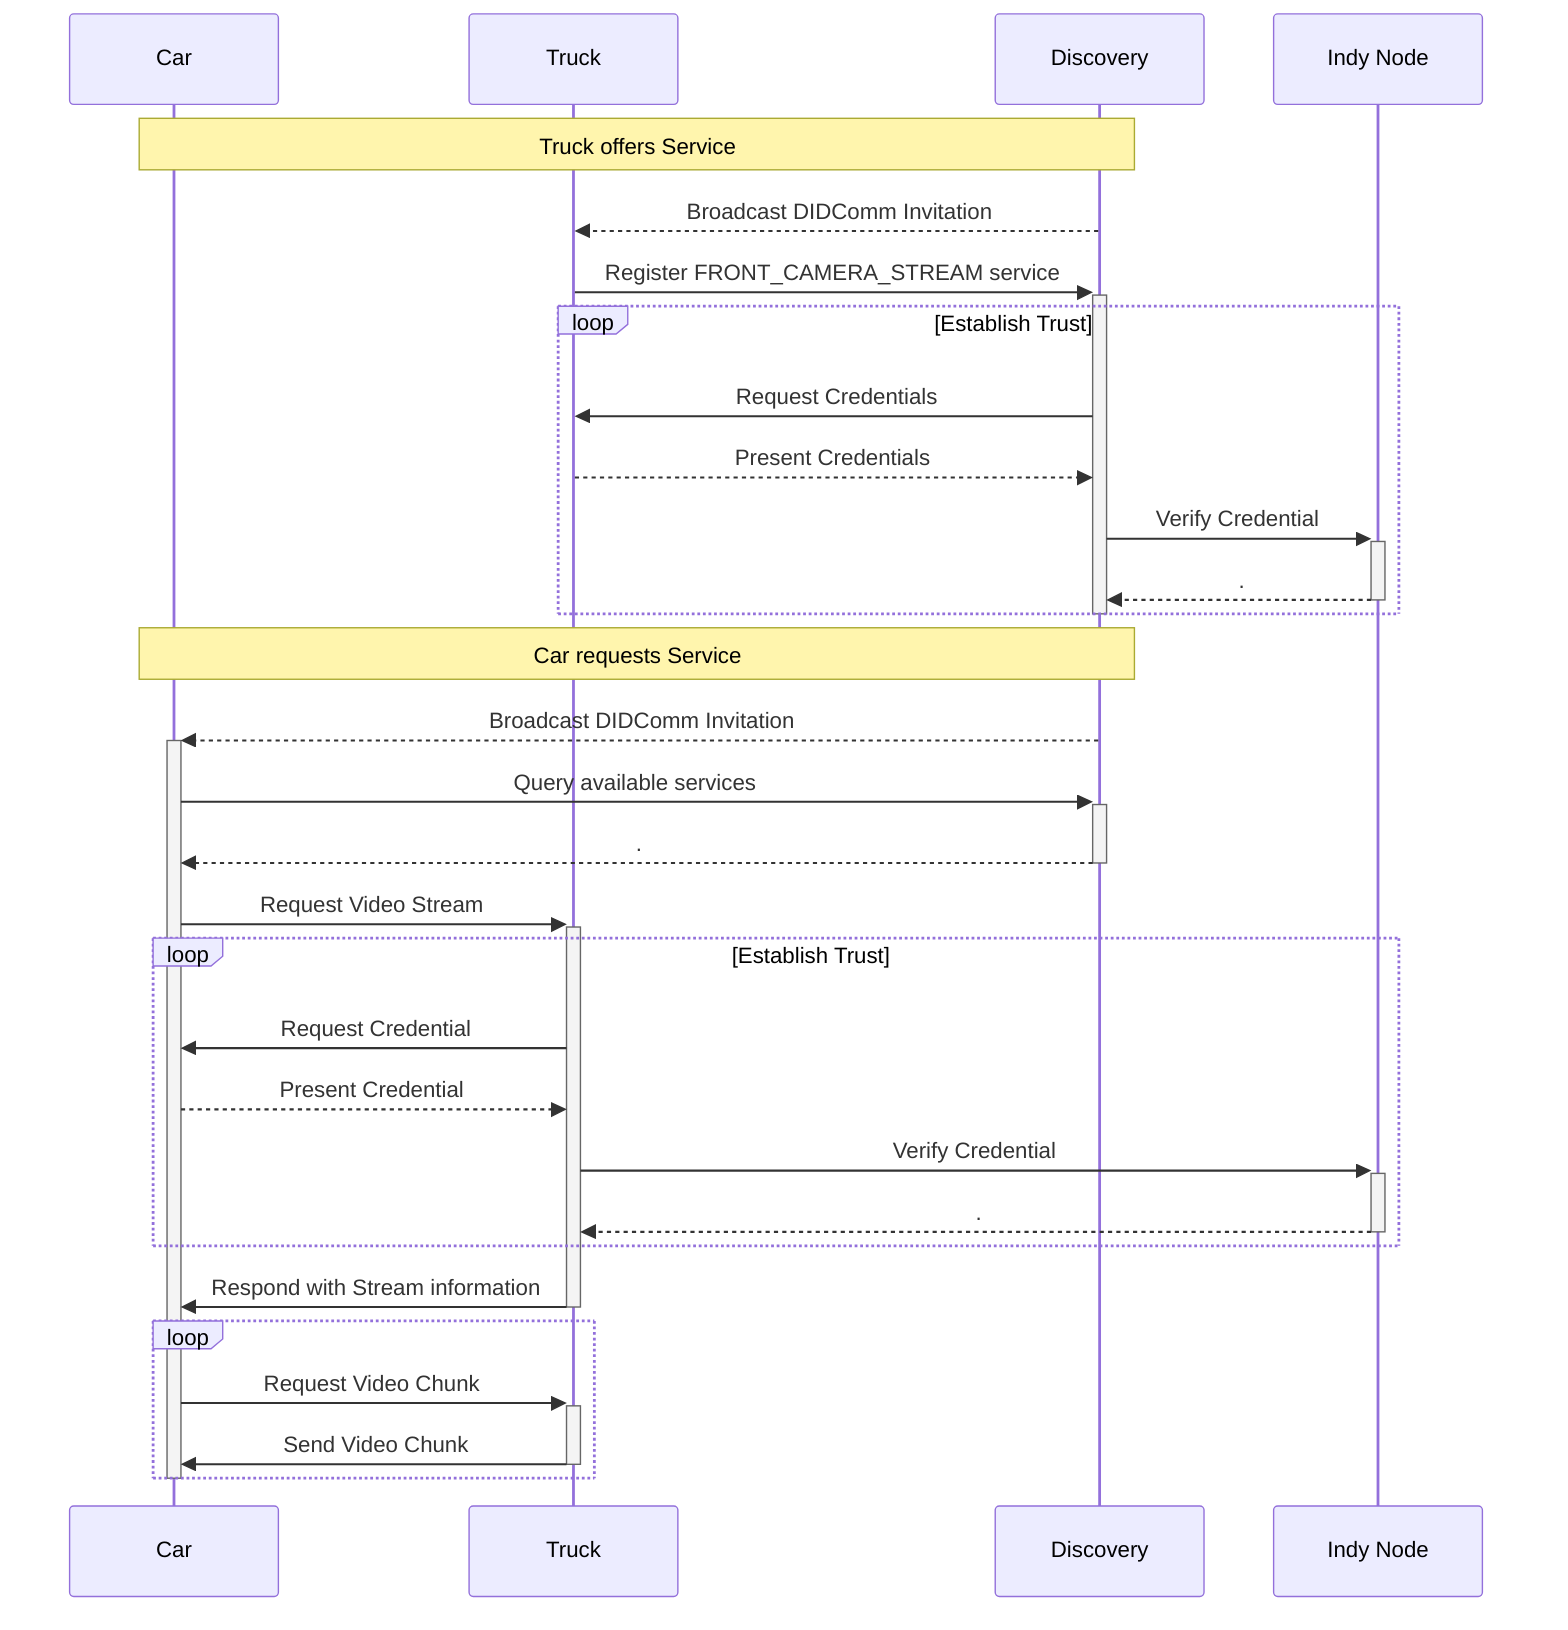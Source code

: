 sequenceDiagram
    participant car as Car
    participant truck as Truck
    participant discovery as Discovery
    participant indy as Indy Node

    Note over car,discovery: Truck offers Service

    discovery-->>truck: Broadcast DIDComm Invitation

    truck->>+discovery: Register FRONT_CAMERA_STREAM service

    loop Establish Trust
        discovery->>truck: Request Credentials
        truck-->>discovery: Present Credentials
        discovery->>+indy: Verify Credential
        indy-->>-discovery: .
    end
    deactivate discovery


    Note over car,discovery: Car requests Service

    discovery-->>+car: Broadcast DIDComm Invitation


    car->>+discovery: Query available services
    discovery-->>-car: .

%%    opt Establish Connection
%%        car->>+truck: DIDExchange Request
%%        truck->>car: Accept Request
%%        car->>truck: Complete Request
%%        deactivate truck
%%    end

    car->>+truck: Request Video Stream

    loop Establish Trust
        truck->>car: Request Credential
        car-->>truck: Present Credential
        truck->>+indy: Verify Credential
        indy-->>-truck: .
    end

    truck->>-car: Respond with Stream information

    loop
        car->>+truck: Request Video Chunk
        truck->>-car: Send Video Chunk
    end

    deactivate car